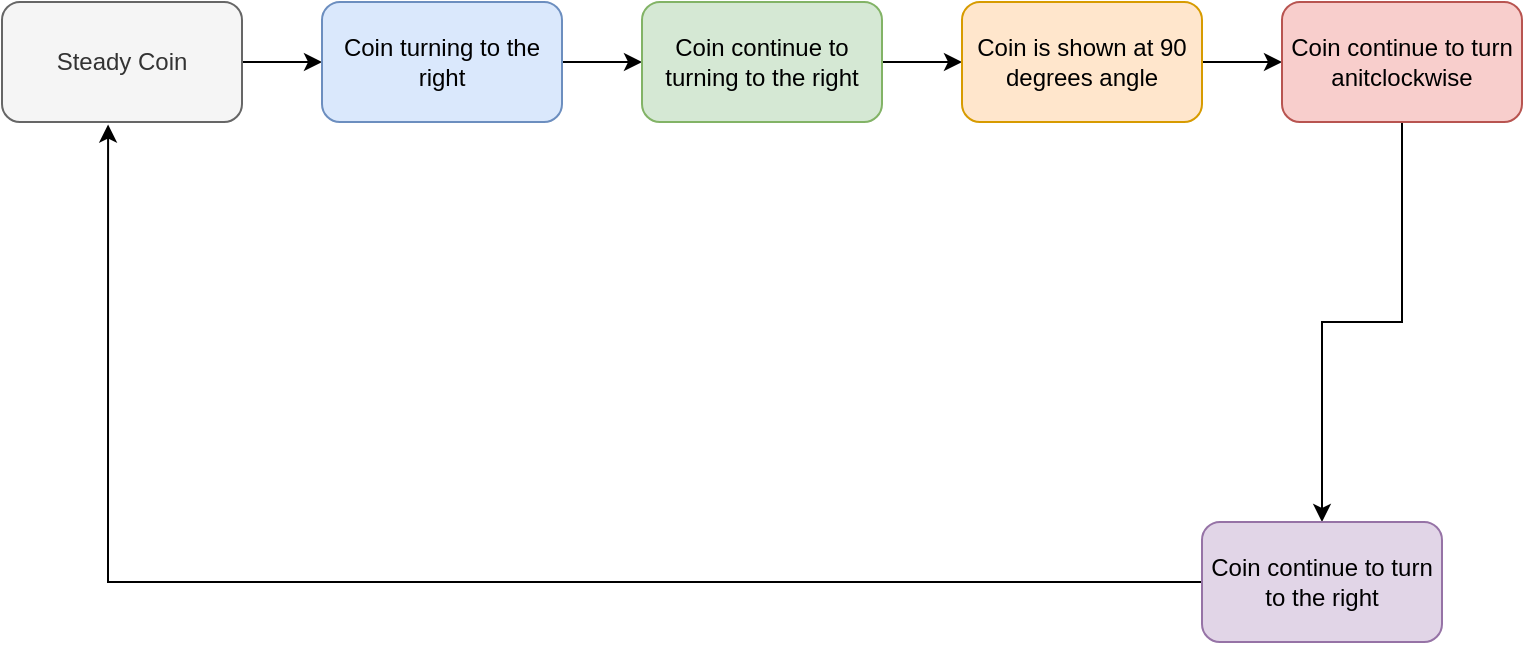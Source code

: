 <mxfile version="16.1.0" type="device"><diagram id="C5RBs43oDa-KdzZeNtuy" name="Page-1"><mxGraphModel dx="1422" dy="645" grid="1" gridSize="10" guides="1" tooltips="1" connect="1" arrows="1" fold="1" page="1" pageScale="1" pageWidth="827" pageHeight="1169" math="0" shadow="0"><root><mxCell id="WIyWlLk6GJQsqaUBKTNV-0"/><mxCell id="WIyWlLk6GJQsqaUBKTNV-1" parent="WIyWlLk6GJQsqaUBKTNV-0"/><mxCell id="wyex1M5s3ksr9NAziBAx-2" style="edgeStyle=orthogonalEdgeStyle;rounded=0;orthogonalLoop=1;jettySize=auto;html=1;entryX=0;entryY=0.5;entryDx=0;entryDy=0;" edge="1" parent="WIyWlLk6GJQsqaUBKTNV-1" source="wyex1M5s3ksr9NAziBAx-0" target="wyex1M5s3ksr9NAziBAx-1"><mxGeometry relative="1" as="geometry"/></mxCell><mxCell id="wyex1M5s3ksr9NAziBAx-0" value="Steady Coin" style="rounded=1;whiteSpace=wrap;html=1;fillColor=#f5f5f5;fontColor=#333333;strokeColor=#666666;" vertex="1" parent="WIyWlLk6GJQsqaUBKTNV-1"><mxGeometry x="34" y="80" width="120" height="60" as="geometry"/></mxCell><mxCell id="wyex1M5s3ksr9NAziBAx-6" style="edgeStyle=orthogonalEdgeStyle;rounded=0;orthogonalLoop=1;jettySize=auto;html=1;entryX=0;entryY=0.5;entryDx=0;entryDy=0;" edge="1" parent="WIyWlLk6GJQsqaUBKTNV-1" source="wyex1M5s3ksr9NAziBAx-1" target="wyex1M5s3ksr9NAziBAx-4"><mxGeometry relative="1" as="geometry"/></mxCell><mxCell id="wyex1M5s3ksr9NAziBAx-1" value="Coin turning to the right" style="rounded=1;whiteSpace=wrap;html=1;fillColor=#dae8fc;strokeColor=#6c8ebf;" vertex="1" parent="WIyWlLk6GJQsqaUBKTNV-1"><mxGeometry x="194" y="80" width="120" height="60" as="geometry"/></mxCell><mxCell id="wyex1M5s3ksr9NAziBAx-7" style="edgeStyle=orthogonalEdgeStyle;rounded=0;orthogonalLoop=1;jettySize=auto;html=1;" edge="1" parent="WIyWlLk6GJQsqaUBKTNV-1" source="wyex1M5s3ksr9NAziBAx-4" target="wyex1M5s3ksr9NAziBAx-8"><mxGeometry relative="1" as="geometry"><mxPoint x="514" y="110" as="targetPoint"/></mxGeometry></mxCell><mxCell id="wyex1M5s3ksr9NAziBAx-4" value="Coin continue to turning to the right" style="rounded=1;whiteSpace=wrap;html=1;fillColor=#d5e8d4;strokeColor=#82b366;" vertex="1" parent="WIyWlLk6GJQsqaUBKTNV-1"><mxGeometry x="354" y="80" width="120" height="60" as="geometry"/></mxCell><mxCell id="wyex1M5s3ksr9NAziBAx-10" style="edgeStyle=orthogonalEdgeStyle;rounded=0;orthogonalLoop=1;jettySize=auto;html=1;entryX=0;entryY=0.5;entryDx=0;entryDy=0;" edge="1" parent="WIyWlLk6GJQsqaUBKTNV-1" source="wyex1M5s3ksr9NAziBAx-8" target="wyex1M5s3ksr9NAziBAx-9"><mxGeometry relative="1" as="geometry"/></mxCell><mxCell id="wyex1M5s3ksr9NAziBAx-8" value="Coin is shown at 90 degrees angle" style="rounded=1;whiteSpace=wrap;html=1;fillColor=#ffe6cc;strokeColor=#d79b00;" vertex="1" parent="WIyWlLk6GJQsqaUBKTNV-1"><mxGeometry x="514" y="80" width="120" height="60" as="geometry"/></mxCell><mxCell id="wyex1M5s3ksr9NAziBAx-11" style="edgeStyle=orthogonalEdgeStyle;rounded=0;orthogonalLoop=1;jettySize=auto;html=1;" edge="1" parent="WIyWlLk6GJQsqaUBKTNV-1" source="wyex1M5s3ksr9NAziBAx-9" target="wyex1M5s3ksr9NAziBAx-12"><mxGeometry relative="1" as="geometry"><mxPoint x="834" y="110" as="targetPoint"/></mxGeometry></mxCell><mxCell id="wyex1M5s3ksr9NAziBAx-9" value="Coin continue to turn anitclockwise" style="rounded=1;whiteSpace=wrap;html=1;fillColor=#f8cecc;strokeColor=#b85450;" vertex="1" parent="WIyWlLk6GJQsqaUBKTNV-1"><mxGeometry x="674" y="80" width="120" height="60" as="geometry"/></mxCell><mxCell id="wyex1M5s3ksr9NAziBAx-13" style="edgeStyle=orthogonalEdgeStyle;rounded=0;orthogonalLoop=1;jettySize=auto;html=1;entryX=0.442;entryY=1.021;entryDx=0;entryDy=0;entryPerimeter=0;" edge="1" parent="WIyWlLk6GJQsqaUBKTNV-1" source="wyex1M5s3ksr9NAziBAx-12" target="wyex1M5s3ksr9NAziBAx-0"><mxGeometry relative="1" as="geometry"/></mxCell><mxCell id="wyex1M5s3ksr9NAziBAx-12" value="&lt;span&gt;Coin continue to turn to the right&lt;/span&gt;" style="rounded=1;whiteSpace=wrap;html=1;fillColor=#e1d5e7;strokeColor=#9673a6;" vertex="1" parent="WIyWlLk6GJQsqaUBKTNV-1"><mxGeometry x="634" y="340" width="120" height="60" as="geometry"/></mxCell></root></mxGraphModel></diagram></mxfile>